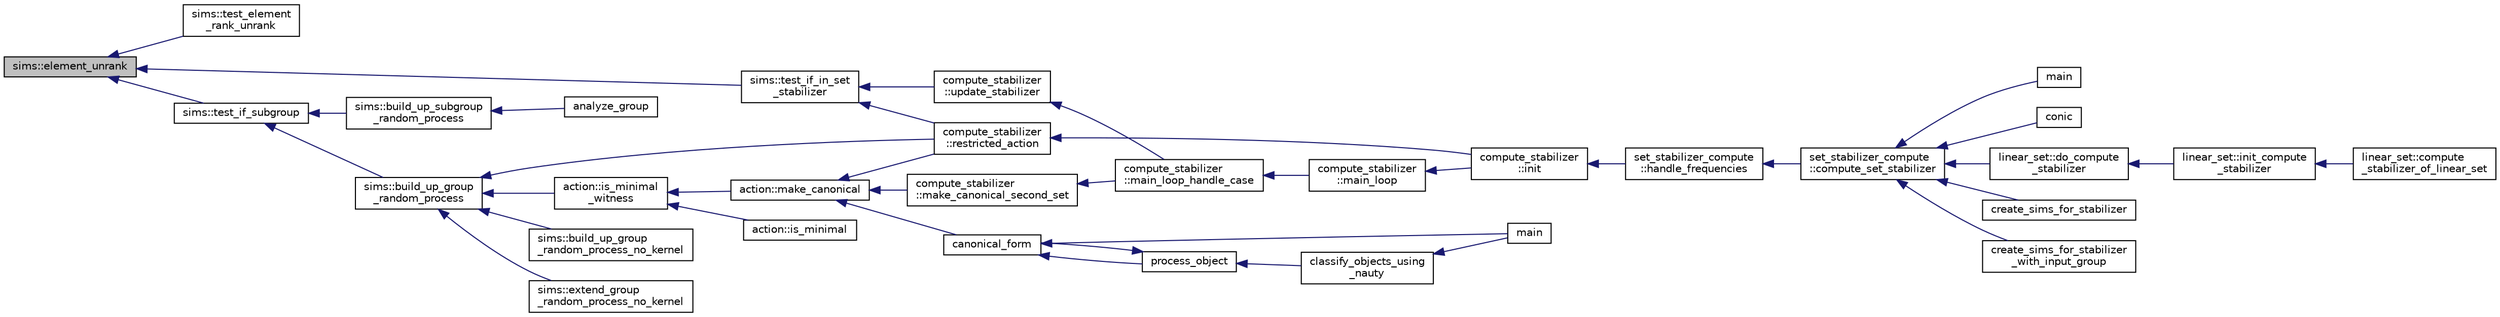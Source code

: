 digraph "sims::element_unrank"
{
  edge [fontname="Helvetica",fontsize="10",labelfontname="Helvetica",labelfontsize="10"];
  node [fontname="Helvetica",fontsize="10",shape=record];
  rankdir="LR";
  Node3792 [label="sims::element_unrank",height=0.2,width=0.4,color="black", fillcolor="grey75", style="filled", fontcolor="black"];
  Node3792 -> Node3793 [dir="back",color="midnightblue",fontsize="10",style="solid",fontname="Helvetica"];
  Node3793 [label="sims::test_element\l_rank_unrank",height=0.2,width=0.4,color="black", fillcolor="white", style="filled",URL="$d9/df3/classsims.html#af0dc692d7920ab6e6cd4a79778faa6e0"];
  Node3792 -> Node3794 [dir="back",color="midnightblue",fontsize="10",style="solid",fontname="Helvetica"];
  Node3794 [label="sims::test_if_in_set\l_stabilizer",height=0.2,width=0.4,color="black", fillcolor="white", style="filled",URL="$d9/df3/classsims.html#abe588043fe8f4e073169e80ad696b3ea"];
  Node3794 -> Node3795 [dir="back",color="midnightblue",fontsize="10",style="solid",fontname="Helvetica"];
  Node3795 [label="compute_stabilizer\l::restricted_action",height=0.2,width=0.4,color="black", fillcolor="white", style="filled",URL="$d8/d30/classcompute__stabilizer.html#a895df470da0ac14f812c3c4b6f2280b9"];
  Node3795 -> Node3796 [dir="back",color="midnightblue",fontsize="10",style="solid",fontname="Helvetica"];
  Node3796 [label="compute_stabilizer\l::init",height=0.2,width=0.4,color="black", fillcolor="white", style="filled",URL="$d8/d30/classcompute__stabilizer.html#a36a1729430f317a65559220a8206a7d7"];
  Node3796 -> Node3797 [dir="back",color="midnightblue",fontsize="10",style="solid",fontname="Helvetica"];
  Node3797 [label="set_stabilizer_compute\l::handle_frequencies",height=0.2,width=0.4,color="black", fillcolor="white", style="filled",URL="$d8/dc6/classset__stabilizer__compute.html#a247c31bc3f19f22dadbfd7607cbaaa78"];
  Node3797 -> Node3798 [dir="back",color="midnightblue",fontsize="10",style="solid",fontname="Helvetica"];
  Node3798 [label="set_stabilizer_compute\l::compute_set_stabilizer",height=0.2,width=0.4,color="black", fillcolor="white", style="filled",URL="$d8/dc6/classset__stabilizer__compute.html#ad4f92074322e98c7cd0ed5d4f8486b76"];
  Node3798 -> Node3799 [dir="back",color="midnightblue",fontsize="10",style="solid",fontname="Helvetica"];
  Node3799 [label="main",height=0.2,width=0.4,color="black", fillcolor="white", style="filled",URL="$db/d67/test__hyperoval_8_c.html#a3c04138a5bfe5d72780bb7e82a18e627"];
  Node3798 -> Node3800 [dir="back",color="midnightblue",fontsize="10",style="solid",fontname="Helvetica"];
  Node3800 [label="conic",height=0.2,width=0.4,color="black", fillcolor="white", style="filled",URL="$d4/de8/conic_8_c.html#a96def9474b981a9d5831a9b48d85d652"];
  Node3798 -> Node3801 [dir="back",color="midnightblue",fontsize="10",style="solid",fontname="Helvetica"];
  Node3801 [label="linear_set::do_compute\l_stabilizer",height=0.2,width=0.4,color="black", fillcolor="white", style="filled",URL="$dd/d86/classlinear__set.html#ae8f58ded28fb5370f4459cca42b7463b"];
  Node3801 -> Node3802 [dir="back",color="midnightblue",fontsize="10",style="solid",fontname="Helvetica"];
  Node3802 [label="linear_set::init_compute\l_stabilizer",height=0.2,width=0.4,color="black", fillcolor="white", style="filled",URL="$dd/d86/classlinear__set.html#a0cc3eaec1896fdc977b62e94623b055b"];
  Node3802 -> Node3803 [dir="back",color="midnightblue",fontsize="10",style="solid",fontname="Helvetica"];
  Node3803 [label="linear_set::compute\l_stabilizer_of_linear_set",height=0.2,width=0.4,color="black", fillcolor="white", style="filled",URL="$dd/d86/classlinear__set.html#a098a133edfbaae0fd347a69c50bdbee2"];
  Node3798 -> Node3804 [dir="back",color="midnightblue",fontsize="10",style="solid",fontname="Helvetica"];
  Node3804 [label="create_sims_for_stabilizer",height=0.2,width=0.4,color="black", fillcolor="white", style="filled",URL="$d0/d76/tl__algebra__and__number__theory_8h.html#af2c67d225072549409be710ac3cd30f8"];
  Node3798 -> Node3805 [dir="back",color="midnightblue",fontsize="10",style="solid",fontname="Helvetica"];
  Node3805 [label="create_sims_for_stabilizer\l_with_input_group",height=0.2,width=0.4,color="black", fillcolor="white", style="filled",URL="$d0/d76/tl__algebra__and__number__theory_8h.html#af5482567a8d6ba5c2fe593bf6f7f9a0f"];
  Node3794 -> Node3806 [dir="back",color="midnightblue",fontsize="10",style="solid",fontname="Helvetica"];
  Node3806 [label="compute_stabilizer\l::update_stabilizer",height=0.2,width=0.4,color="black", fillcolor="white", style="filled",URL="$d8/d30/classcompute__stabilizer.html#a9d7978a6326dc7f0935f557f0828ed8e"];
  Node3806 -> Node3807 [dir="back",color="midnightblue",fontsize="10",style="solid",fontname="Helvetica"];
  Node3807 [label="compute_stabilizer\l::main_loop_handle_case",height=0.2,width=0.4,color="black", fillcolor="white", style="filled",URL="$d8/d30/classcompute__stabilizer.html#a040fb5c6ad50133c5a16a35ed5b2ecc4"];
  Node3807 -> Node3808 [dir="back",color="midnightblue",fontsize="10",style="solid",fontname="Helvetica"];
  Node3808 [label="compute_stabilizer\l::main_loop",height=0.2,width=0.4,color="black", fillcolor="white", style="filled",URL="$d8/d30/classcompute__stabilizer.html#ae8615a28e0494704450689b6ea0b7ca2"];
  Node3808 -> Node3796 [dir="back",color="midnightblue",fontsize="10",style="solid",fontname="Helvetica"];
  Node3792 -> Node3809 [dir="back",color="midnightblue",fontsize="10",style="solid",fontname="Helvetica"];
  Node3809 [label="sims::test_if_subgroup",height=0.2,width=0.4,color="black", fillcolor="white", style="filled",URL="$d9/df3/classsims.html#a60f53e947f3a0949805cf0e422749bf5"];
  Node3809 -> Node3810 [dir="back",color="midnightblue",fontsize="10",style="solid",fontname="Helvetica"];
  Node3810 [label="sims::build_up_group\l_random_process",height=0.2,width=0.4,color="black", fillcolor="white", style="filled",URL="$d9/df3/classsims.html#afde54d656304b5a92459615f2690ea64"];
  Node3810 -> Node3811 [dir="back",color="midnightblue",fontsize="10",style="solid",fontname="Helvetica"];
  Node3811 [label="action::is_minimal\l_witness",height=0.2,width=0.4,color="black", fillcolor="white", style="filled",URL="$d2/d86/classaction.html#aabf5ea4227f124eac2badc5d5225e220"];
  Node3811 -> Node3812 [dir="back",color="midnightblue",fontsize="10",style="solid",fontname="Helvetica"];
  Node3812 [label="action::is_minimal",height=0.2,width=0.4,color="black", fillcolor="white", style="filled",URL="$d2/d86/classaction.html#a1905e4012d6352a0337f6ee25ef3a875"];
  Node3811 -> Node3813 [dir="back",color="midnightblue",fontsize="10",style="solid",fontname="Helvetica"];
  Node3813 [label="action::make_canonical",height=0.2,width=0.4,color="black", fillcolor="white", style="filled",URL="$d2/d86/classaction.html#ae20ff0b8d092d2eddf9b661fb8821fd2"];
  Node3813 -> Node3814 [dir="back",color="midnightblue",fontsize="10",style="solid",fontname="Helvetica"];
  Node3814 [label="canonical_form",height=0.2,width=0.4,color="black", fillcolor="white", style="filled",URL="$d0/de6/projective__space__main_8_c.html#a5f0f6b71cd402c5b41240c420e533e60"];
  Node3814 -> Node3815 [dir="back",color="midnightblue",fontsize="10",style="solid",fontname="Helvetica"];
  Node3815 [label="main",height=0.2,width=0.4,color="black", fillcolor="white", style="filled",URL="$d0/de6/projective__space__main_8_c.html#a3c04138a5bfe5d72780bb7e82a18e627"];
  Node3814 -> Node3816 [dir="back",color="midnightblue",fontsize="10",style="solid",fontname="Helvetica"];
  Node3816 [label="process_object",height=0.2,width=0.4,color="black", fillcolor="white", style="filled",URL="$d0/de6/projective__space__main_8_c.html#a63a6b06bd2a9a9c50ed710271f4d5530"];
  Node3816 -> Node3814 [dir="back",color="midnightblue",fontsize="10",style="solid",fontname="Helvetica"];
  Node3816 -> Node3817 [dir="back",color="midnightblue",fontsize="10",style="solid",fontname="Helvetica"];
  Node3817 [label="classify_objects_using\l_nauty",height=0.2,width=0.4,color="black", fillcolor="white", style="filled",URL="$d0/de6/projective__space__main_8_c.html#a32275eacc4bdda93b2b34c2a9217a088"];
  Node3817 -> Node3815 [dir="back",color="midnightblue",fontsize="10",style="solid",fontname="Helvetica"];
  Node3813 -> Node3795 [dir="back",color="midnightblue",fontsize="10",style="solid",fontname="Helvetica"];
  Node3813 -> Node3818 [dir="back",color="midnightblue",fontsize="10",style="solid",fontname="Helvetica"];
  Node3818 [label="compute_stabilizer\l::make_canonical_second_set",height=0.2,width=0.4,color="black", fillcolor="white", style="filled",URL="$d8/d30/classcompute__stabilizer.html#aa33f9b1e4823afd5196eec36d3082084"];
  Node3818 -> Node3807 [dir="back",color="midnightblue",fontsize="10",style="solid",fontname="Helvetica"];
  Node3810 -> Node3819 [dir="back",color="midnightblue",fontsize="10",style="solid",fontname="Helvetica"];
  Node3819 [label="sims::build_up_group\l_random_process_no_kernel",height=0.2,width=0.4,color="black", fillcolor="white", style="filled",URL="$d9/df3/classsims.html#a33747471a3e1ebdee59aff4edde62669"];
  Node3810 -> Node3820 [dir="back",color="midnightblue",fontsize="10",style="solid",fontname="Helvetica"];
  Node3820 [label="sims::extend_group\l_random_process_no_kernel",height=0.2,width=0.4,color="black", fillcolor="white", style="filled",URL="$d9/df3/classsims.html#a20958fd83e43b33c009e873b9df2fa11"];
  Node3810 -> Node3795 [dir="back",color="midnightblue",fontsize="10",style="solid",fontname="Helvetica"];
  Node3809 -> Node3821 [dir="back",color="midnightblue",fontsize="10",style="solid",fontname="Helvetica"];
  Node3821 [label="sims::build_up_subgroup\l_random_process",height=0.2,width=0.4,color="black", fillcolor="white", style="filled",URL="$d9/df3/classsims.html#abd2e45239922c514c61c6ac523b72af0"];
  Node3821 -> Node3822 [dir="back",color="midnightblue",fontsize="10",style="solid",fontname="Helvetica"];
  Node3822 [label="analyze_group",height=0.2,width=0.4,color="black", fillcolor="white", style="filled",URL="$d0/d76/tl__algebra__and__number__theory_8h.html#acc445ef9d19e7fe78fbe1a057328958e"];
}
